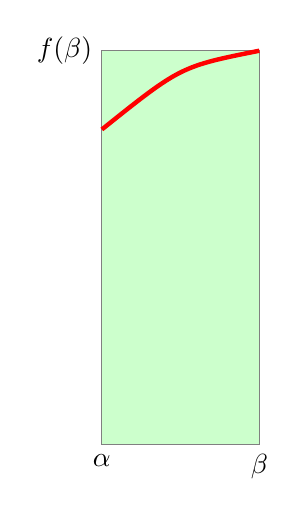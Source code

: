 \begin{tikzpicture}[scale=2]



% Rectangle a droite (en vert)

\filldraw[fill=green!20,draw=gray] (1,0) rectangle (2,2.5);

  \draw[ultra thick, color=red] (1,2).. controls (1.5,2.4) ..  (2,2.5);

 \node[below] at (1,0) {$\alpha$};
 \node[below] at (2,0) {$\beta$};
\node[left] at (1,2.5) {$f(\beta)$};


\end{tikzpicture}
